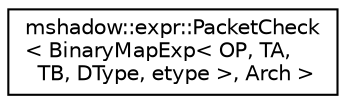 digraph "Graphical Class Hierarchy"
{
 // LATEX_PDF_SIZE
  edge [fontname="Helvetica",fontsize="10",labelfontname="Helvetica",labelfontsize="10"];
  node [fontname="Helvetica",fontsize="10",shape=record];
  rankdir="LR";
  Node0 [label="mshadow::expr::PacketCheck\l\< BinaryMapExp\< OP, TA,\l TB, DType, etype \>, Arch \>",height=0.2,width=0.4,color="black", fillcolor="white", style="filled",URL="$structmshadow_1_1expr_1_1PacketCheck_3_01BinaryMapExp_3_01OP_00_01TA_00_01TB_00_01DType_00_01etype_01_4_00_01Arch_01_4.html",tooltip=" "];
}
